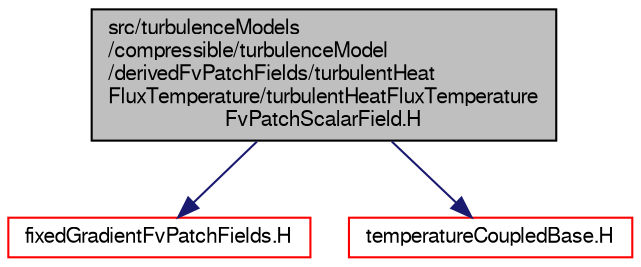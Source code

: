 digraph "src/turbulenceModels/compressible/turbulenceModel/derivedFvPatchFields/turbulentHeatFluxTemperature/turbulentHeatFluxTemperatureFvPatchScalarField.H"
{
  bgcolor="transparent";
  edge [fontname="FreeSans",fontsize="10",labelfontname="FreeSans",labelfontsize="10"];
  node [fontname="FreeSans",fontsize="10",shape=record];
  Node0 [label="src/turbulenceModels\l/compressible/turbulenceModel\l/derivedFvPatchFields/turbulentHeat\lFluxTemperature/turbulentHeatFluxTemperature\lFvPatchScalarField.H",height=0.2,width=0.4,color="black", fillcolor="grey75", style="filled", fontcolor="black"];
  Node0 -> Node1 [color="midnightblue",fontsize="10",style="solid",fontname="FreeSans"];
  Node1 [label="fixedGradientFvPatchFields.H",height=0.2,width=0.4,color="red",URL="$a01469.html"];
  Node0 -> Node189 [color="midnightblue",fontsize="10",style="solid",fontname="FreeSans"];
  Node189 [label="temperatureCoupledBase.H",height=0.2,width=0.4,color="red",URL="$a17327.html"];
}
